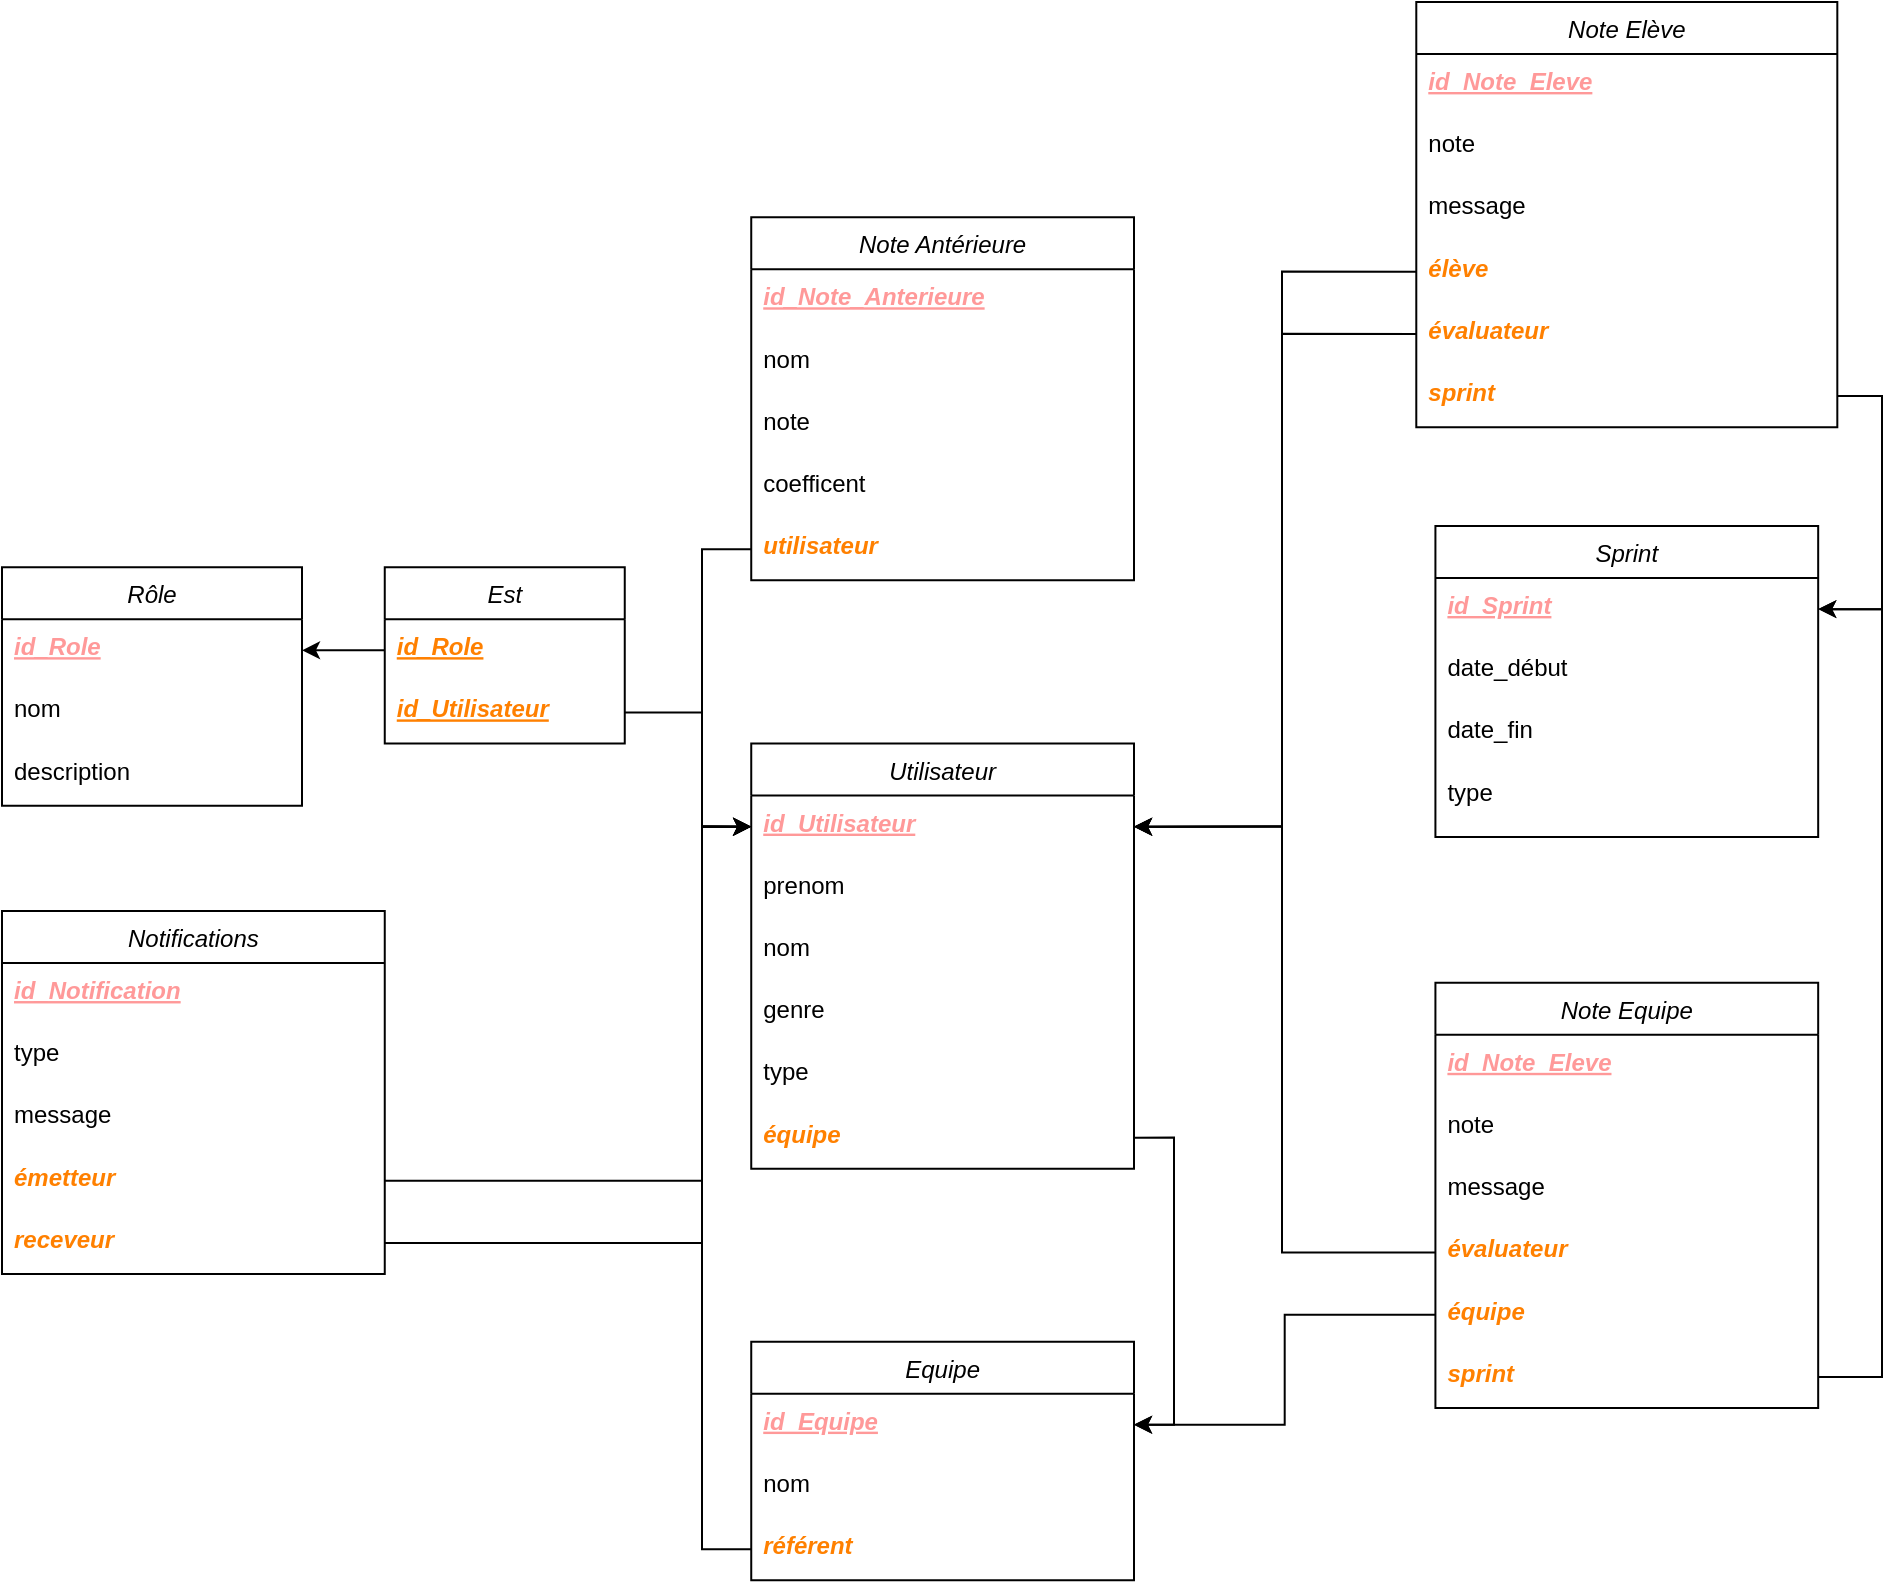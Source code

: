 <mxfile version="23.1.5" type="device">
  <diagram id="C5RBs43oDa-KdzZeNtuy" name="Page-1">
    <mxGraphModel dx="1489" dy="2467" grid="1" gridSize="10" guides="1" tooltips="1" connect="1" arrows="1" fold="1" page="1" pageScale="1" pageWidth="1169" pageHeight="827" math="0" shadow="0">
      <root>
        <mxCell id="WIyWlLk6GJQsqaUBKTNV-0" />
        <mxCell id="WIyWlLk6GJQsqaUBKTNV-1" parent="WIyWlLk6GJQsqaUBKTNV-0" />
        <mxCell id="4W5GlhEtL_E_23-PadVi-37" value="" style="group" vertex="1" connectable="0" parent="WIyWlLk6GJQsqaUBKTNV-1">
          <mxGeometry x="114" y="-1635" width="940" height="789.128" as="geometry" />
        </mxCell>
        <mxCell id="Cn7XN_iox6yW-HgVw6Q_-68" value="Utilisateur" style="swimlane;fontStyle=2;align=center;verticalAlign=top;childLayout=stackLayout;horizontal=1;startSize=26;horizontalStack=0;resizeParent=1;resizeLast=0;collapsible=1;marginBottom=0;rounded=0;shadow=0;strokeWidth=1;" parent="4W5GlhEtL_E_23-PadVi-37" vertex="1">
          <mxGeometry x="374.621" y="370.8" width="191.379" height="212.596" as="geometry">
            <mxRectangle x="230" y="140" width="160" height="26" as="alternateBounds" />
          </mxGeometry>
        </mxCell>
        <mxCell id="Cn7XN_iox6yW-HgVw6Q_-69" value="id_Utilisateur" style="text;align=left;verticalAlign=top;spacingLeft=4;spacingRight=4;overflow=hidden;rotatable=0;points=[[0,0.5],[1,0.5]];portConstraint=eastwest;fontStyle=7;fontColor=#FF9999;" parent="Cn7XN_iox6yW-HgVw6Q_-68" vertex="1">
          <mxGeometry y="26" width="191.379" height="31.099" as="geometry" />
        </mxCell>
        <mxCell id="Cn7XN_iox6yW-HgVw6Q_-70" value="prenom" style="text;align=left;verticalAlign=top;spacingLeft=4;spacingRight=4;overflow=hidden;rotatable=0;points=[[0,0.5],[1,0.5]];portConstraint=eastwest;rounded=0;shadow=0;html=0;" parent="Cn7XN_iox6yW-HgVw6Q_-68" vertex="1">
          <mxGeometry y="57.099" width="191.379" height="31.099" as="geometry" />
        </mxCell>
        <mxCell id="Cn7XN_iox6yW-HgVw6Q_-71" value="nom" style="text;align=left;verticalAlign=top;spacingLeft=4;spacingRight=4;overflow=hidden;rotatable=0;points=[[0,0.5],[1,0.5]];portConstraint=eastwest;rounded=0;shadow=0;html=0;" parent="Cn7XN_iox6yW-HgVw6Q_-68" vertex="1">
          <mxGeometry y="88.199" width="191.379" height="31.099" as="geometry" />
        </mxCell>
        <mxCell id="Cn7XN_iox6yW-HgVw6Q_-72" value="genre" style="text;align=left;verticalAlign=top;spacingLeft=4;spacingRight=4;overflow=hidden;rotatable=0;points=[[0,0.5],[1,0.5]];portConstraint=eastwest;rounded=0;shadow=0;html=0;" parent="Cn7XN_iox6yW-HgVw6Q_-68" vertex="1">
          <mxGeometry y="119.298" width="191.379" height="31.099" as="geometry" />
        </mxCell>
        <mxCell id="Cn7XN_iox6yW-HgVw6Q_-73" value="type" style="text;align=left;verticalAlign=top;spacingLeft=4;spacingRight=4;overflow=hidden;rotatable=0;points=[[0,0.5],[1,0.5]];portConstraint=eastwest;rounded=0;shadow=0;html=0;" parent="Cn7XN_iox6yW-HgVw6Q_-68" vertex="1">
          <mxGeometry y="150.397" width="191.379" height="31.099" as="geometry" />
        </mxCell>
        <mxCell id="4W5GlhEtL_E_23-PadVi-20" value="équipe" style="text;align=left;verticalAlign=top;spacingLeft=4;spacingRight=4;overflow=hidden;rotatable=0;points=[[0,0.5],[1,0.5]];portConstraint=eastwest;rounded=0;shadow=0;html=0;fontStyle=3;fontColor=#FF8000;" vertex="1" parent="Cn7XN_iox6yW-HgVw6Q_-68">
          <mxGeometry y="181.497" width="191.379" height="31.099" as="geometry" />
        </mxCell>
        <mxCell id="Cn7XN_iox6yW-HgVw6Q_-74" value="Note Antérieure" style="swimlane;fontStyle=2;align=center;verticalAlign=top;childLayout=stackLayout;horizontal=1;startSize=26;horizontalStack=0;resizeParent=1;resizeLast=0;collapsible=1;marginBottom=0;rounded=0;shadow=0;strokeWidth=1;" parent="4W5GlhEtL_E_23-PadVi-37" vertex="1">
          <mxGeometry x="374.621" y="107.652" width="191.379" height="181.497" as="geometry">
            <mxRectangle x="550" y="140" width="160" height="26" as="alternateBounds" />
          </mxGeometry>
        </mxCell>
        <mxCell id="Cn7XN_iox6yW-HgVw6Q_-75" value="id_Note_Anterieure" style="text;align=left;verticalAlign=top;spacingLeft=4;spacingRight=4;overflow=hidden;rotatable=0;points=[[0,0.5],[1,0.5]];portConstraint=eastwest;fontStyle=7;fontColor=#FF9999;" parent="Cn7XN_iox6yW-HgVw6Q_-74" vertex="1">
          <mxGeometry y="26" width="191.379" height="31.099" as="geometry" />
        </mxCell>
        <mxCell id="Cn7XN_iox6yW-HgVw6Q_-76" value="nom" style="text;align=left;verticalAlign=top;spacingLeft=4;spacingRight=4;overflow=hidden;rotatable=0;points=[[0,0.5],[1,0.5]];portConstraint=eastwest;rounded=0;shadow=0;html=0;" parent="Cn7XN_iox6yW-HgVw6Q_-74" vertex="1">
          <mxGeometry y="57.099" width="191.379" height="31.099" as="geometry" />
        </mxCell>
        <mxCell id="Cn7XN_iox6yW-HgVw6Q_-77" value="note" style="text;align=left;verticalAlign=top;spacingLeft=4;spacingRight=4;overflow=hidden;rotatable=0;points=[[0,0.5],[1,0.5]];portConstraint=eastwest;rounded=0;shadow=0;html=0;" parent="Cn7XN_iox6yW-HgVw6Q_-74" vertex="1">
          <mxGeometry y="88.199" width="191.379" height="31.099" as="geometry" />
        </mxCell>
        <mxCell id="Cn7XN_iox6yW-HgVw6Q_-78" value="coefficent" style="text;align=left;verticalAlign=top;spacingLeft=4;spacingRight=4;overflow=hidden;rotatable=0;points=[[0,0.5],[1,0.5]];portConstraint=eastwest;rounded=0;shadow=0;html=0;" parent="Cn7XN_iox6yW-HgVw6Q_-74" vertex="1">
          <mxGeometry y="119.298" width="191.379" height="31.099" as="geometry" />
        </mxCell>
        <mxCell id="4W5GlhEtL_E_23-PadVi-17" value="utilisateur" style="text;align=left;verticalAlign=top;spacingLeft=4;spacingRight=4;overflow=hidden;rotatable=0;points=[[0,0.5],[1,0.5]];portConstraint=eastwest;rounded=0;shadow=0;html=0;fontStyle=3;fontColor=#FF8000;" vertex="1" parent="Cn7XN_iox6yW-HgVw6Q_-74">
          <mxGeometry y="150.397" width="191.379" height="31.099" as="geometry" />
        </mxCell>
        <mxCell id="Cn7XN_iox6yW-HgVw6Q_-79" value="Rôle" style="swimlane;fontStyle=2;align=center;verticalAlign=top;childLayout=stackLayout;horizontal=1;startSize=26;horizontalStack=0;resizeParent=1;resizeLast=0;collapsible=1;marginBottom=0;rounded=0;shadow=0;strokeWidth=1;" parent="4W5GlhEtL_E_23-PadVi-37" vertex="1">
          <mxGeometry y="282.6" width="150" height="119.298" as="geometry">
            <mxRectangle x="230" y="140" width="160" height="26" as="alternateBounds" />
          </mxGeometry>
        </mxCell>
        <mxCell id="Cn7XN_iox6yW-HgVw6Q_-80" value="id_Role" style="text;align=left;verticalAlign=top;spacingLeft=4;spacingRight=4;overflow=hidden;rotatable=0;points=[[0,0.5],[1,0.5]];portConstraint=eastwest;fontStyle=7;fontColor=#FF9999;" parent="Cn7XN_iox6yW-HgVw6Q_-79" vertex="1">
          <mxGeometry y="26" width="150" height="31.099" as="geometry" />
        </mxCell>
        <mxCell id="Cn7XN_iox6yW-HgVw6Q_-81" value="nom" style="text;align=left;verticalAlign=top;spacingLeft=4;spacingRight=4;overflow=hidden;rotatable=0;points=[[0,0.5],[1,0.5]];portConstraint=eastwest;rounded=0;shadow=0;html=0;" parent="Cn7XN_iox6yW-HgVw6Q_-79" vertex="1">
          <mxGeometry y="57.099" width="150" height="31.099" as="geometry" />
        </mxCell>
        <mxCell id="Cn7XN_iox6yW-HgVw6Q_-82" value="description" style="text;align=left;verticalAlign=top;spacingLeft=4;spacingRight=4;overflow=hidden;rotatable=0;points=[[0,0.5],[1,0.5]];portConstraint=eastwest;rounded=0;shadow=0;html=0;" parent="Cn7XN_iox6yW-HgVw6Q_-79" vertex="1">
          <mxGeometry y="88.199" width="150" height="31.099" as="geometry" />
        </mxCell>
        <mxCell id="Cn7XN_iox6yW-HgVw6Q_-91" value="Equipe" style="swimlane;fontStyle=2;align=center;verticalAlign=top;childLayout=stackLayout;horizontal=1;startSize=26;horizontalStack=0;resizeParent=1;resizeLast=0;collapsible=1;marginBottom=0;rounded=0;shadow=0;strokeWidth=1;" parent="4W5GlhEtL_E_23-PadVi-37" vertex="1">
          <mxGeometry x="374.62" y="669.83" width="191.38" height="119.298" as="geometry">
            <mxRectangle x="230" y="140" width="160" height="26" as="alternateBounds" />
          </mxGeometry>
        </mxCell>
        <mxCell id="Cn7XN_iox6yW-HgVw6Q_-92" value="id_Equipe" style="text;align=left;verticalAlign=top;spacingLeft=4;spacingRight=4;overflow=hidden;rotatable=0;points=[[0,0.5],[1,0.5]];portConstraint=eastwest;fontStyle=7;fontColor=#FF9999;" parent="Cn7XN_iox6yW-HgVw6Q_-91" vertex="1">
          <mxGeometry y="26" width="191.38" height="31.099" as="geometry" />
        </mxCell>
        <mxCell id="Cn7XN_iox6yW-HgVw6Q_-93" value="nom" style="text;align=left;verticalAlign=top;spacingLeft=4;spacingRight=4;overflow=hidden;rotatable=0;points=[[0,0.5],[1,0.5]];portConstraint=eastwest;rounded=0;shadow=0;html=0;" parent="Cn7XN_iox6yW-HgVw6Q_-91" vertex="1">
          <mxGeometry y="57.099" width="191.38" height="31.099" as="geometry" />
        </mxCell>
        <mxCell id="4W5GlhEtL_E_23-PadVi-19" value="référent" style="text;align=left;verticalAlign=top;spacingLeft=4;spacingRight=4;overflow=hidden;rotatable=0;points=[[0,0.5],[1,0.5]];portConstraint=eastwest;rounded=0;shadow=0;html=0;fontStyle=3;fontColor=#FF8000;" vertex="1" parent="Cn7XN_iox6yW-HgVw6Q_-91">
          <mxGeometry y="88.199" width="191.38" height="31.099" as="geometry" />
        </mxCell>
        <mxCell id="Cn7XN_iox6yW-HgVw6Q_-98" value="Notifications" style="swimlane;fontStyle=2;align=center;verticalAlign=top;childLayout=stackLayout;horizontal=1;startSize=26;horizontalStack=0;resizeParent=1;resizeLast=0;collapsible=1;marginBottom=0;rounded=0;shadow=0;strokeWidth=1;" parent="4W5GlhEtL_E_23-PadVi-37" vertex="1">
          <mxGeometry y="454.529" width="191.379" height="181.497" as="geometry">
            <mxRectangle x="230" y="140" width="160" height="26" as="alternateBounds" />
          </mxGeometry>
        </mxCell>
        <mxCell id="Cn7XN_iox6yW-HgVw6Q_-99" value="id_Notification" style="text;align=left;verticalAlign=top;spacingLeft=4;spacingRight=4;overflow=hidden;rotatable=0;points=[[0,0.5],[1,0.5]];portConstraint=eastwest;fontStyle=7;fontColor=#FF9999;" parent="Cn7XN_iox6yW-HgVw6Q_-98" vertex="1">
          <mxGeometry y="26" width="191.379" height="31.099" as="geometry" />
        </mxCell>
        <mxCell id="Cn7XN_iox6yW-HgVw6Q_-100" value="type" style="text;align=left;verticalAlign=top;spacingLeft=4;spacingRight=4;overflow=hidden;rotatable=0;points=[[0,0.5],[1,0.5]];portConstraint=eastwest;rounded=0;shadow=0;html=0;" parent="Cn7XN_iox6yW-HgVw6Q_-98" vertex="1">
          <mxGeometry y="57.099" width="191.379" height="31.099" as="geometry" />
        </mxCell>
        <mxCell id="Cn7XN_iox6yW-HgVw6Q_-101" value="message" style="text;align=left;verticalAlign=top;spacingLeft=4;spacingRight=4;overflow=hidden;rotatable=0;points=[[0,0.5],[1,0.5]];portConstraint=eastwest;rounded=0;shadow=0;html=0;" parent="Cn7XN_iox6yW-HgVw6Q_-98" vertex="1">
          <mxGeometry y="88.199" width="191.379" height="31.099" as="geometry" />
        </mxCell>
        <mxCell id="4W5GlhEtL_E_23-PadVi-0" value="émetteur" style="text;align=left;verticalAlign=top;spacingLeft=4;spacingRight=4;overflow=hidden;rotatable=0;points=[[0,0.5],[1,0.5]];portConstraint=eastwest;rounded=0;shadow=0;html=0;fontStyle=3;fontColor=#FF8000;" vertex="1" parent="Cn7XN_iox6yW-HgVw6Q_-98">
          <mxGeometry y="119.298" width="191.379" height="31.099" as="geometry" />
        </mxCell>
        <mxCell id="4W5GlhEtL_E_23-PadVi-1" value="receveur" style="text;align=left;verticalAlign=top;spacingLeft=4;spacingRight=4;overflow=hidden;rotatable=0;points=[[0,0.5],[1,0.5]];portConstraint=eastwest;rounded=0;shadow=0;html=0;fontStyle=3;fontColor=#FF8000;" vertex="1" parent="Cn7XN_iox6yW-HgVw6Q_-98">
          <mxGeometry y="150.397" width="191.379" height="31.099" as="geometry" />
        </mxCell>
        <mxCell id="Cn7XN_iox6yW-HgVw6Q_-102" value="Note Elève" style="swimlane;fontStyle=2;align=center;verticalAlign=top;childLayout=stackLayout;horizontal=1;startSize=26;horizontalStack=0;resizeParent=1;resizeLast=0;collapsible=1;marginBottom=0;rounded=0;shadow=0;strokeWidth=1;" parent="4W5GlhEtL_E_23-PadVi-37" vertex="1">
          <mxGeometry x="707.143" width="210.517" height="212.596" as="geometry">
            <mxRectangle x="230" y="140" width="160" height="26" as="alternateBounds" />
          </mxGeometry>
        </mxCell>
        <mxCell id="Cn7XN_iox6yW-HgVw6Q_-103" value="id_Note_Eleve" style="text;align=left;verticalAlign=top;spacingLeft=4;spacingRight=4;overflow=hidden;rotatable=0;points=[[0,0.5],[1,0.5]];portConstraint=eastwest;fontStyle=7;fontColor=#FF9999;" parent="Cn7XN_iox6yW-HgVw6Q_-102" vertex="1">
          <mxGeometry y="26" width="210.517" height="31.099" as="geometry" />
        </mxCell>
        <mxCell id="Cn7XN_iox6yW-HgVw6Q_-104" value="note" style="text;align=left;verticalAlign=top;spacingLeft=4;spacingRight=4;overflow=hidden;rotatable=0;points=[[0,0.5],[1,0.5]];portConstraint=eastwest;rounded=0;shadow=0;html=0;" parent="Cn7XN_iox6yW-HgVw6Q_-102" vertex="1">
          <mxGeometry y="57.099" width="210.517" height="31.099" as="geometry" />
        </mxCell>
        <mxCell id="Cn7XN_iox6yW-HgVw6Q_-105" value="message" style="text;align=left;verticalAlign=top;spacingLeft=4;spacingRight=4;overflow=hidden;rotatable=0;points=[[0,0.5],[1,0.5]];portConstraint=eastwest;rounded=0;shadow=0;html=0;" parent="Cn7XN_iox6yW-HgVw6Q_-102" vertex="1">
          <mxGeometry y="88.199" width="210.517" height="31.099" as="geometry" />
        </mxCell>
        <mxCell id="4W5GlhEtL_E_23-PadVi-25" value="élève" style="text;align=left;verticalAlign=top;spacingLeft=4;spacingRight=4;overflow=hidden;rotatable=0;points=[[0,0.5],[1,0.5]];portConstraint=eastwest;rounded=0;shadow=0;html=0;fontStyle=3;fontColor=#FF8000;" vertex="1" parent="Cn7XN_iox6yW-HgVw6Q_-102">
          <mxGeometry y="119.298" width="210.517" height="31.099" as="geometry" />
        </mxCell>
        <mxCell id="4W5GlhEtL_E_23-PadVi-26" value="évaluateur" style="text;align=left;verticalAlign=top;spacingLeft=4;spacingRight=4;overflow=hidden;rotatable=0;points=[[0,0.5],[1,0.5]];portConstraint=eastwest;rounded=0;shadow=0;html=0;fontStyle=3;fontColor=#FF8000;" vertex="1" parent="Cn7XN_iox6yW-HgVw6Q_-102">
          <mxGeometry y="150.397" width="210.517" height="31.099" as="geometry" />
        </mxCell>
        <mxCell id="4W5GlhEtL_E_23-PadVi-27" value="sprint" style="text;align=left;verticalAlign=top;spacingLeft=4;spacingRight=4;overflow=hidden;rotatable=0;points=[[0,0.5],[1,0.5]];portConstraint=eastwest;rounded=0;shadow=0;html=0;fontStyle=3;fontColor=#FF8000;" vertex="1" parent="Cn7XN_iox6yW-HgVw6Q_-102">
          <mxGeometry y="181.497" width="210.517" height="31.099" as="geometry" />
        </mxCell>
        <mxCell id="Cn7XN_iox6yW-HgVw6Q_-122" value="Sprint" style="swimlane;fontStyle=2;align=center;verticalAlign=top;childLayout=stackLayout;horizontal=1;startSize=26;horizontalStack=0;resizeParent=1;resizeLast=0;collapsible=1;marginBottom=0;rounded=0;shadow=0;strokeWidth=1;" parent="4W5GlhEtL_E_23-PadVi-37" vertex="1">
          <mxGeometry x="716.712" y="262.004" width="191.379" height="155.497" as="geometry">
            <mxRectangle x="230" y="140" width="160" height="26" as="alternateBounds" />
          </mxGeometry>
        </mxCell>
        <mxCell id="Cn7XN_iox6yW-HgVw6Q_-123" value="id_Sprint" style="text;align=left;verticalAlign=top;spacingLeft=4;spacingRight=4;overflow=hidden;rotatable=0;points=[[0,0.5],[1,0.5]];portConstraint=eastwest;fontStyle=7;fontColor=#FF9999;" parent="Cn7XN_iox6yW-HgVw6Q_-122" vertex="1">
          <mxGeometry y="26" width="191.379" height="31.099" as="geometry" />
        </mxCell>
        <mxCell id="Cn7XN_iox6yW-HgVw6Q_-124" value="date_début" style="text;align=left;verticalAlign=top;spacingLeft=4;spacingRight=4;overflow=hidden;rotatable=0;points=[[0,0.5],[1,0.5]];portConstraint=eastwest;rounded=0;shadow=0;html=0;" parent="Cn7XN_iox6yW-HgVw6Q_-122" vertex="1">
          <mxGeometry y="57.099" width="191.379" height="31.099" as="geometry" />
        </mxCell>
        <mxCell id="Cn7XN_iox6yW-HgVw6Q_-125" value="date_fin" style="text;align=left;verticalAlign=top;spacingLeft=4;spacingRight=4;overflow=hidden;rotatable=0;points=[[0,0.5],[1,0.5]];portConstraint=eastwest;rounded=0;shadow=0;html=0;" parent="Cn7XN_iox6yW-HgVw6Q_-122" vertex="1">
          <mxGeometry y="88.199" width="191.379" height="31.099" as="geometry" />
        </mxCell>
        <mxCell id="Cn7XN_iox6yW-HgVw6Q_-126" value="type" style="text;align=left;verticalAlign=top;spacingLeft=4;spacingRight=4;overflow=hidden;rotatable=0;points=[[0,0.5],[1,0.5]];portConstraint=eastwest;rounded=0;shadow=0;html=0;" parent="Cn7XN_iox6yW-HgVw6Q_-122" vertex="1">
          <mxGeometry y="119.298" width="191.379" height="31.099" as="geometry" />
        </mxCell>
        <mxCell id="Cn7XN_iox6yW-HgVw6Q_-131" value="Note Equipe" style="swimlane;fontStyle=2;align=center;verticalAlign=top;childLayout=stackLayout;horizontal=1;startSize=26;horizontalStack=0;resizeParent=1;resizeLast=0;collapsible=1;marginBottom=0;rounded=0;shadow=0;strokeWidth=1;" parent="4W5GlhEtL_E_23-PadVi-37" vertex="1">
          <mxGeometry x="716.712" y="490.413" width="191.379" height="212.596" as="geometry">
            <mxRectangle x="230" y="140" width="160" height="26" as="alternateBounds" />
          </mxGeometry>
        </mxCell>
        <mxCell id="Cn7XN_iox6yW-HgVw6Q_-132" value="id_Note_Eleve" style="text;align=left;verticalAlign=top;spacingLeft=4;spacingRight=4;overflow=hidden;rotatable=0;points=[[0,0.5],[1,0.5]];portConstraint=eastwest;fontStyle=7;fontColor=#FF9999;" parent="Cn7XN_iox6yW-HgVw6Q_-131" vertex="1">
          <mxGeometry y="26" width="191.379" height="31.099" as="geometry" />
        </mxCell>
        <mxCell id="Cn7XN_iox6yW-HgVw6Q_-133" value="note" style="text;align=left;verticalAlign=top;spacingLeft=4;spacingRight=4;overflow=hidden;rotatable=0;points=[[0,0.5],[1,0.5]];portConstraint=eastwest;rounded=0;shadow=0;html=0;" parent="Cn7XN_iox6yW-HgVw6Q_-131" vertex="1">
          <mxGeometry y="57.099" width="191.379" height="31.099" as="geometry" />
        </mxCell>
        <mxCell id="Cn7XN_iox6yW-HgVw6Q_-134" value="message" style="text;align=left;verticalAlign=top;spacingLeft=4;spacingRight=4;overflow=hidden;rotatable=0;points=[[0,0.5],[1,0.5]];portConstraint=eastwest;rounded=0;shadow=0;html=0;" parent="Cn7XN_iox6yW-HgVw6Q_-131" vertex="1">
          <mxGeometry y="88.199" width="191.379" height="31.099" as="geometry" />
        </mxCell>
        <mxCell id="4W5GlhEtL_E_23-PadVi-28" value="évaluateur" style="text;align=left;verticalAlign=top;spacingLeft=4;spacingRight=4;overflow=hidden;rotatable=0;points=[[0,0.5],[1,0.5]];portConstraint=eastwest;rounded=0;shadow=0;html=0;fontStyle=3;fontColor=#FF8000;" vertex="1" parent="Cn7XN_iox6yW-HgVw6Q_-131">
          <mxGeometry y="119.298" width="191.379" height="31.099" as="geometry" />
        </mxCell>
        <mxCell id="4W5GlhEtL_E_23-PadVi-29" value="équipe" style="text;align=left;verticalAlign=top;spacingLeft=4;spacingRight=4;overflow=hidden;rotatable=0;points=[[0,0.5],[1,0.5]];portConstraint=eastwest;rounded=0;shadow=0;html=0;fontStyle=3;fontColor=#FF8000;" vertex="1" parent="Cn7XN_iox6yW-HgVw6Q_-131">
          <mxGeometry y="150.397" width="191.379" height="31.099" as="geometry" />
        </mxCell>
        <mxCell id="4W5GlhEtL_E_23-PadVi-30" value="sprint" style="text;align=left;verticalAlign=top;spacingLeft=4;spacingRight=4;overflow=hidden;rotatable=0;points=[[0,0.5],[1,0.5]];portConstraint=eastwest;rounded=0;shadow=0;html=0;fontStyle=3;fontColor=#FF8000;" vertex="1" parent="Cn7XN_iox6yW-HgVw6Q_-131">
          <mxGeometry y="181.497" width="191.379" height="31.099" as="geometry" />
        </mxCell>
        <mxCell id="4W5GlhEtL_E_23-PadVi-6" value="Est" style="swimlane;fontStyle=2;align=center;verticalAlign=top;childLayout=stackLayout;horizontal=1;startSize=26;horizontalStack=0;resizeParent=1;resizeLast=0;collapsible=1;marginBottom=0;rounded=0;shadow=0;strokeWidth=1;" vertex="1" parent="4W5GlhEtL_E_23-PadVi-37">
          <mxGeometry x="191.38" y="282.6" width="120" height="88.2" as="geometry">
            <mxRectangle x="230" y="140" width="160" height="26" as="alternateBounds" />
          </mxGeometry>
        </mxCell>
        <mxCell id="4W5GlhEtL_E_23-PadVi-7" value="id_Role" style="text;align=left;verticalAlign=top;spacingLeft=4;spacingRight=4;overflow=hidden;rotatable=0;points=[[0,0.5],[1,0.5]];portConstraint=eastwest;fontStyle=7;fontColor=#FF8000;" vertex="1" parent="4W5GlhEtL_E_23-PadVi-6">
          <mxGeometry y="26" width="120" height="31.099" as="geometry" />
        </mxCell>
        <mxCell id="4W5GlhEtL_E_23-PadVi-11" value="id_Utilisateur" style="text;align=left;verticalAlign=top;spacingLeft=4;spacingRight=4;overflow=hidden;rotatable=0;points=[[0,0.5],[1,0.5]];portConstraint=eastwest;fontStyle=7;fontColor=#FF8000;" vertex="1" parent="4W5GlhEtL_E_23-PadVi-6">
          <mxGeometry y="57.099" width="120" height="31.099" as="geometry" />
        </mxCell>
        <mxCell id="4W5GlhEtL_E_23-PadVi-13" style="edgeStyle=orthogonalEdgeStyle;rounded=0;orthogonalLoop=1;jettySize=auto;html=1;exitX=1;exitY=0.5;exitDx=0;exitDy=0;entryX=0;entryY=0.5;entryDx=0;entryDy=0;" edge="1" parent="4W5GlhEtL_E_23-PadVi-37" source="4W5GlhEtL_E_23-PadVi-11" target="Cn7XN_iox6yW-HgVw6Q_-69">
          <mxGeometry relative="1" as="geometry">
            <Array as="points">
              <mxPoint x="350" y="355" />
              <mxPoint x="350" y="412" />
            </Array>
          </mxGeometry>
        </mxCell>
        <mxCell id="4W5GlhEtL_E_23-PadVi-14" style="edgeStyle=orthogonalEdgeStyle;rounded=0;orthogonalLoop=1;jettySize=auto;html=1;exitX=0;exitY=0.5;exitDx=0;exitDy=0;entryX=1;entryY=0.5;entryDx=0;entryDy=0;" edge="1" parent="4W5GlhEtL_E_23-PadVi-37" source="4W5GlhEtL_E_23-PadVi-7" target="Cn7XN_iox6yW-HgVw6Q_-80">
          <mxGeometry relative="1" as="geometry" />
        </mxCell>
        <mxCell id="4W5GlhEtL_E_23-PadVi-15" style="edgeStyle=orthogonalEdgeStyle;rounded=0;orthogonalLoop=1;jettySize=auto;html=1;exitX=1;exitY=0.5;exitDx=0;exitDy=0;entryX=0;entryY=0.5;entryDx=0;entryDy=0;" edge="1" parent="4W5GlhEtL_E_23-PadVi-37" source="4W5GlhEtL_E_23-PadVi-0" target="Cn7XN_iox6yW-HgVw6Q_-69">
          <mxGeometry relative="1" as="geometry">
            <Array as="points">
              <mxPoint x="350" y="589" />
              <mxPoint x="350" y="412" />
            </Array>
          </mxGeometry>
        </mxCell>
        <mxCell id="4W5GlhEtL_E_23-PadVi-16" style="edgeStyle=orthogonalEdgeStyle;rounded=0;orthogonalLoop=1;jettySize=auto;html=1;exitX=1;exitY=0.5;exitDx=0;exitDy=0;entryX=0;entryY=0.5;entryDx=0;entryDy=0;" edge="1" parent="4W5GlhEtL_E_23-PadVi-37" source="4W5GlhEtL_E_23-PadVi-1" target="Cn7XN_iox6yW-HgVw6Q_-69">
          <mxGeometry relative="1" as="geometry">
            <Array as="points">
              <mxPoint x="350" y="621" />
              <mxPoint x="350" y="412" />
            </Array>
          </mxGeometry>
        </mxCell>
        <mxCell id="4W5GlhEtL_E_23-PadVi-18" style="edgeStyle=orthogonalEdgeStyle;rounded=0;orthogonalLoop=1;jettySize=auto;html=1;exitX=0;exitY=0.5;exitDx=0;exitDy=0;entryX=0;entryY=0.5;entryDx=0;entryDy=0;" edge="1" parent="4W5GlhEtL_E_23-PadVi-37" source="4W5GlhEtL_E_23-PadVi-17" target="Cn7XN_iox6yW-HgVw6Q_-69">
          <mxGeometry relative="1" as="geometry">
            <Array as="points">
              <mxPoint x="350" y="274" />
              <mxPoint x="350" y="412" />
            </Array>
          </mxGeometry>
        </mxCell>
        <mxCell id="4W5GlhEtL_E_23-PadVi-23" style="edgeStyle=orthogonalEdgeStyle;rounded=0;orthogonalLoop=1;jettySize=auto;html=1;exitX=1;exitY=0.5;exitDx=0;exitDy=0;entryX=1;entryY=0.5;entryDx=0;entryDy=0;" edge="1" parent="4W5GlhEtL_E_23-PadVi-37" source="4W5GlhEtL_E_23-PadVi-20" target="Cn7XN_iox6yW-HgVw6Q_-92">
          <mxGeometry relative="1" as="geometry" />
        </mxCell>
        <mxCell id="4W5GlhEtL_E_23-PadVi-24" style="edgeStyle=orthogonalEdgeStyle;rounded=0;orthogonalLoop=1;jettySize=auto;html=1;exitX=0;exitY=0.5;exitDx=0;exitDy=0;entryX=0;entryY=0.5;entryDx=0;entryDy=0;" edge="1" parent="4W5GlhEtL_E_23-PadVi-37" source="4W5GlhEtL_E_23-PadVi-19" target="Cn7XN_iox6yW-HgVw6Q_-69">
          <mxGeometry relative="1" as="geometry">
            <Array as="points">
              <mxPoint x="350" y="774" />
              <mxPoint x="350" y="412" />
            </Array>
          </mxGeometry>
        </mxCell>
        <mxCell id="4W5GlhEtL_E_23-PadVi-31" style="edgeStyle=orthogonalEdgeStyle;rounded=0;orthogonalLoop=1;jettySize=auto;html=1;exitX=1;exitY=0.5;exitDx=0;exitDy=0;entryX=1;entryY=0.5;entryDx=0;entryDy=0;" edge="1" parent="4W5GlhEtL_E_23-PadVi-37" source="4W5GlhEtL_E_23-PadVi-27" target="Cn7XN_iox6yW-HgVw6Q_-123">
          <mxGeometry relative="1" as="geometry">
            <Array as="points">
              <mxPoint x="940" y="197" />
              <mxPoint x="940" y="304" />
            </Array>
          </mxGeometry>
        </mxCell>
        <mxCell id="4W5GlhEtL_E_23-PadVi-32" style="edgeStyle=orthogonalEdgeStyle;rounded=0;orthogonalLoop=1;jettySize=auto;html=1;exitX=1;exitY=0.5;exitDx=0;exitDy=0;entryX=1;entryY=0.5;entryDx=0;entryDy=0;" edge="1" parent="4W5GlhEtL_E_23-PadVi-37" source="4W5GlhEtL_E_23-PadVi-30" target="Cn7XN_iox6yW-HgVw6Q_-123">
          <mxGeometry relative="1" as="geometry">
            <Array as="points">
              <mxPoint x="940" y="687" />
              <mxPoint x="940" y="304" />
            </Array>
          </mxGeometry>
        </mxCell>
        <mxCell id="4W5GlhEtL_E_23-PadVi-33" style="edgeStyle=orthogonalEdgeStyle;rounded=0;orthogonalLoop=1;jettySize=auto;html=1;exitX=0;exitY=0.5;exitDx=0;exitDy=0;entryX=1;entryY=0.5;entryDx=0;entryDy=0;" edge="1" parent="4W5GlhEtL_E_23-PadVi-37" source="4W5GlhEtL_E_23-PadVi-25" target="Cn7XN_iox6yW-HgVw6Q_-69">
          <mxGeometry relative="1" as="geometry">
            <Array as="points">
              <mxPoint x="640" y="135" />
              <mxPoint x="640" y="412" />
            </Array>
          </mxGeometry>
        </mxCell>
        <mxCell id="4W5GlhEtL_E_23-PadVi-34" style="edgeStyle=orthogonalEdgeStyle;rounded=0;orthogonalLoop=1;jettySize=auto;html=1;exitX=0;exitY=0.5;exitDx=0;exitDy=0;entryX=1;entryY=0.5;entryDx=0;entryDy=0;" edge="1" parent="4W5GlhEtL_E_23-PadVi-37" source="4W5GlhEtL_E_23-PadVi-26" target="Cn7XN_iox6yW-HgVw6Q_-69">
          <mxGeometry relative="1" as="geometry">
            <Array as="points">
              <mxPoint x="640" y="166" />
              <mxPoint x="640" y="412" />
            </Array>
          </mxGeometry>
        </mxCell>
        <mxCell id="4W5GlhEtL_E_23-PadVi-35" style="edgeStyle=orthogonalEdgeStyle;rounded=0;orthogonalLoop=1;jettySize=auto;html=1;exitX=0;exitY=0.5;exitDx=0;exitDy=0;entryX=1;entryY=0.5;entryDx=0;entryDy=0;" edge="1" parent="4W5GlhEtL_E_23-PadVi-37" source="4W5GlhEtL_E_23-PadVi-29" target="Cn7XN_iox6yW-HgVw6Q_-92">
          <mxGeometry relative="1" as="geometry" />
        </mxCell>
        <mxCell id="4W5GlhEtL_E_23-PadVi-36" style="edgeStyle=orthogonalEdgeStyle;rounded=0;orthogonalLoop=1;jettySize=auto;html=1;exitX=0;exitY=0.5;exitDx=0;exitDy=0;entryX=1;entryY=0.5;entryDx=0;entryDy=0;" edge="1" parent="4W5GlhEtL_E_23-PadVi-37" source="4W5GlhEtL_E_23-PadVi-28" target="Cn7XN_iox6yW-HgVw6Q_-69">
          <mxGeometry relative="1" as="geometry">
            <Array as="points">
              <mxPoint x="640" y="625" />
              <mxPoint x="640" y="412" />
            </Array>
          </mxGeometry>
        </mxCell>
      </root>
    </mxGraphModel>
  </diagram>
</mxfile>
